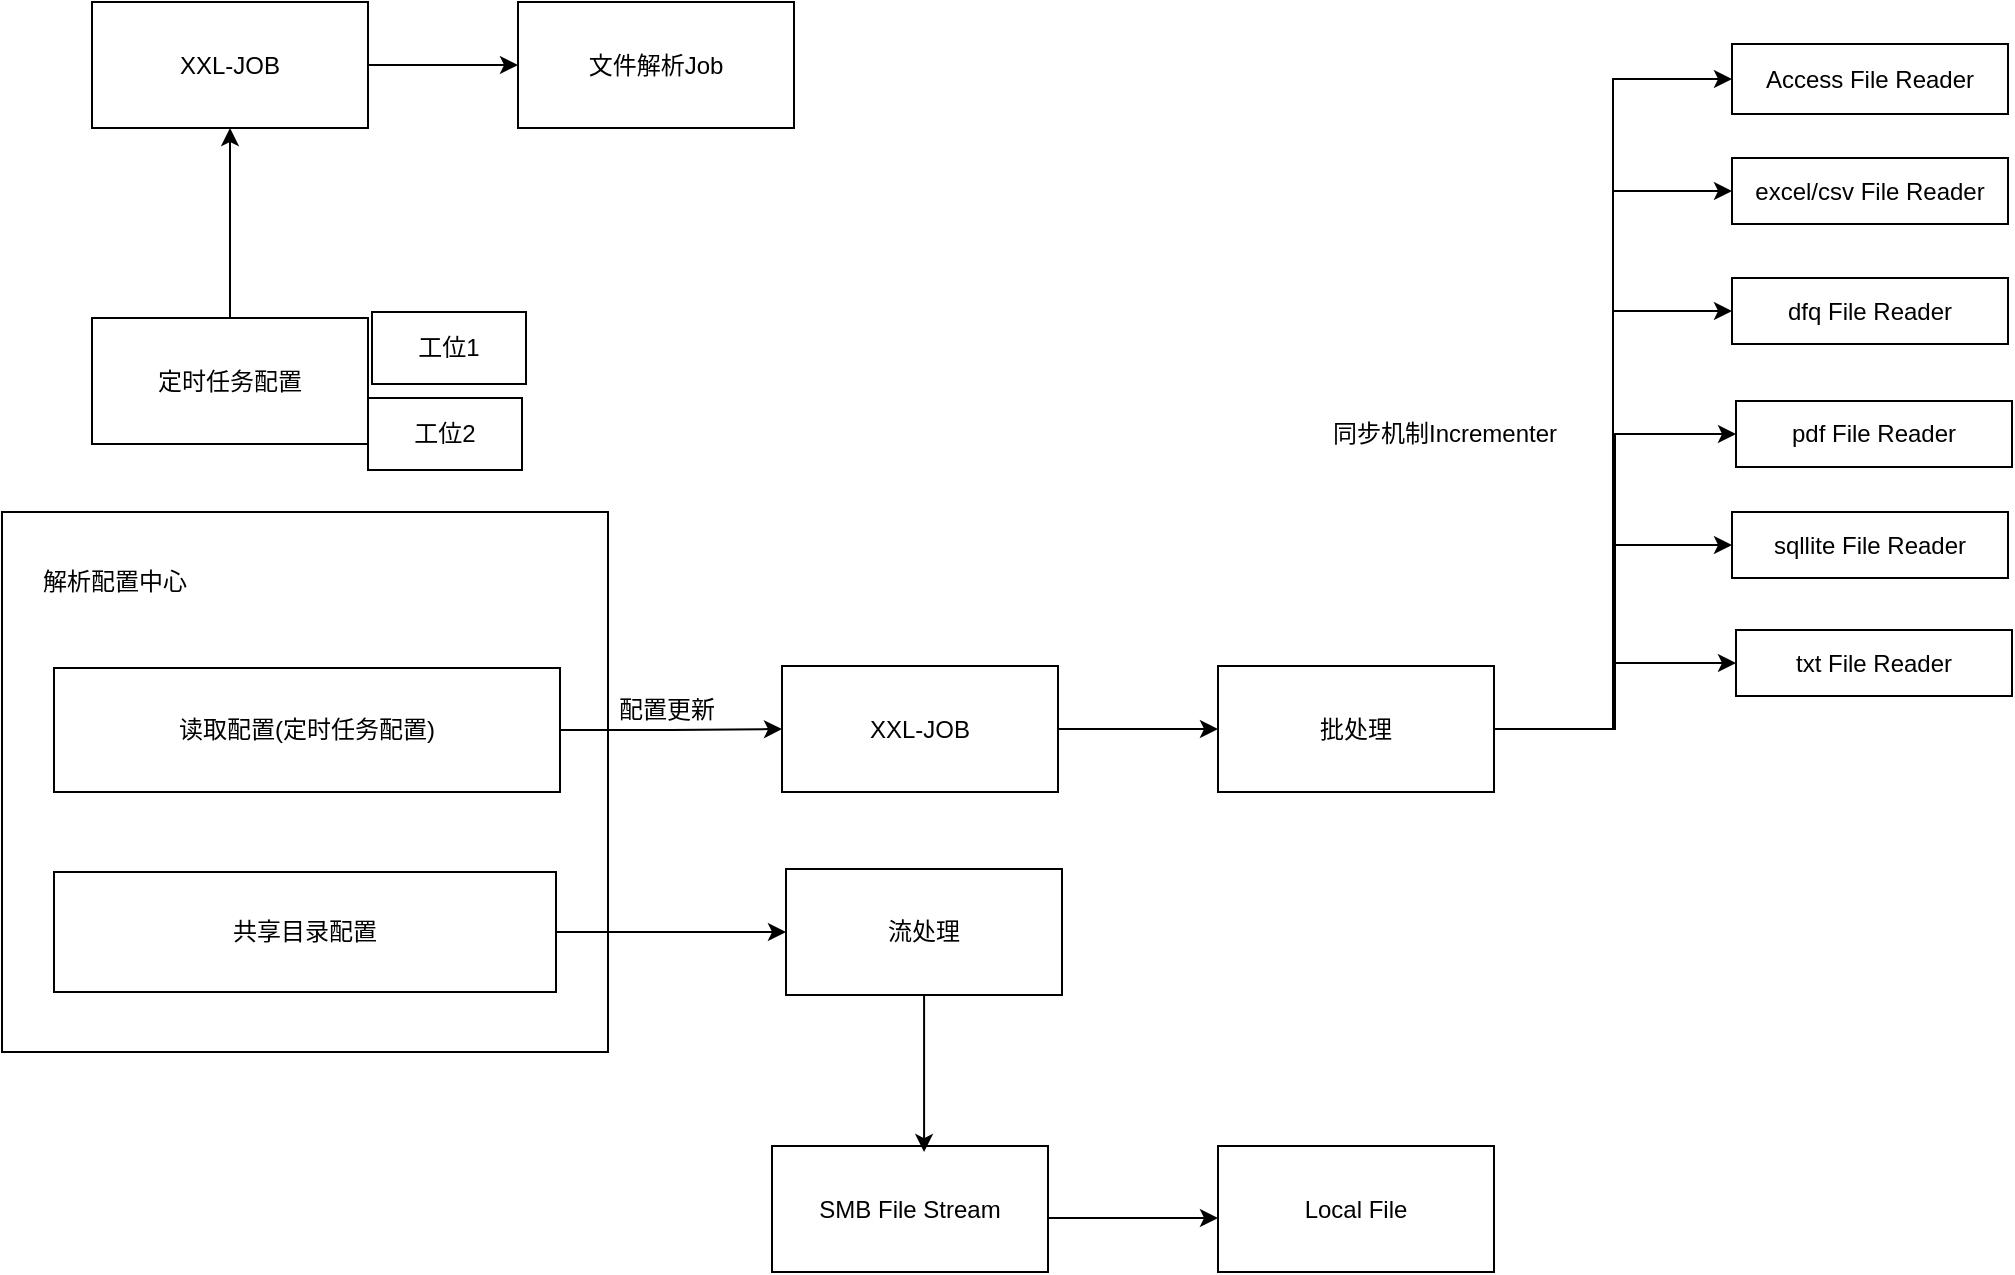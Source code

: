 <mxfile version="23.0.1" type="github">
  <diagram name="第 1 页" id="E18fr_xLtNIzuxxG0h2K">
    <mxGraphModel dx="1543" dy="759" grid="0" gridSize="10" guides="1" tooltips="1" connect="1" arrows="1" fold="1" page="0" pageScale="1" pageWidth="827" pageHeight="1169" math="0" shadow="0">
      <root>
        <mxCell id="0" />
        <mxCell id="1" parent="0" />
        <mxCell id="7quchR3Gx-VnwM5mNdl0-10" style="edgeStyle=orthogonalEdgeStyle;rounded=0;orthogonalLoop=1;jettySize=auto;html=1;entryX=0.5;entryY=1;entryDx=0;entryDy=0;" edge="1" parent="1" source="7quchR3Gx-VnwM5mNdl0-1" target="7quchR3Gx-VnwM5mNdl0-3">
          <mxGeometry relative="1" as="geometry" />
        </mxCell>
        <mxCell id="7quchR3Gx-VnwM5mNdl0-1" value="定时任务配置" style="rounded=0;whiteSpace=wrap;html=1;" vertex="1" parent="1">
          <mxGeometry x="28" y="333" width="138" height="63" as="geometry" />
        </mxCell>
        <mxCell id="7quchR3Gx-VnwM5mNdl0-2" value="文件解析Job" style="rounded=0;whiteSpace=wrap;html=1;" vertex="1" parent="1">
          <mxGeometry x="241" y="175" width="138" height="63" as="geometry" />
        </mxCell>
        <mxCell id="7quchR3Gx-VnwM5mNdl0-11" style="edgeStyle=orthogonalEdgeStyle;rounded=0;orthogonalLoop=1;jettySize=auto;html=1;" edge="1" parent="1" source="7quchR3Gx-VnwM5mNdl0-3" target="7quchR3Gx-VnwM5mNdl0-2">
          <mxGeometry relative="1" as="geometry" />
        </mxCell>
        <mxCell id="7quchR3Gx-VnwM5mNdl0-3" value="XXL-JOB" style="rounded=0;whiteSpace=wrap;html=1;" vertex="1" parent="1">
          <mxGeometry x="28" y="175" width="138" height="63" as="geometry" />
        </mxCell>
        <mxCell id="7quchR3Gx-VnwM5mNdl0-33" style="edgeStyle=orthogonalEdgeStyle;rounded=0;orthogonalLoop=1;jettySize=auto;html=1;" edge="1" parent="1" source="7quchR3Gx-VnwM5mNdl0-13" target="7quchR3Gx-VnwM5mNdl0-32">
          <mxGeometry relative="1" as="geometry">
            <Array as="points">
              <mxPoint x="559" y="783" />
              <mxPoint x="559" y="783" />
            </Array>
          </mxGeometry>
        </mxCell>
        <mxCell id="7quchR3Gx-VnwM5mNdl0-13" value="SMB File Stream" style="rounded=0;whiteSpace=wrap;html=1;" vertex="1" parent="1">
          <mxGeometry x="368" y="747" width="138" height="63" as="geometry" />
        </mxCell>
        <mxCell id="7quchR3Gx-VnwM5mNdl0-17" value="工位1" style="rounded=0;whiteSpace=wrap;html=1;" vertex="1" parent="1">
          <mxGeometry x="168" y="330" width="77" height="36" as="geometry" />
        </mxCell>
        <mxCell id="7quchR3Gx-VnwM5mNdl0-19" value="工位2" style="rounded=0;whiteSpace=wrap;html=1;" vertex="1" parent="1">
          <mxGeometry x="166" y="373" width="77" height="36" as="geometry" />
        </mxCell>
        <mxCell id="7quchR3Gx-VnwM5mNdl0-20" value="" style="rounded=0;whiteSpace=wrap;html=1;" vertex="1" parent="1">
          <mxGeometry x="-17" y="430" width="303" height="270" as="geometry" />
        </mxCell>
        <mxCell id="7quchR3Gx-VnwM5mNdl0-21" value="解析配置中心" style="text;html=1;align=center;verticalAlign=middle;resizable=0;points=[];autosize=1;strokeColor=none;fillColor=none;" vertex="1" parent="1">
          <mxGeometry x="-6" y="452" width="90" height="26" as="geometry" />
        </mxCell>
        <mxCell id="7quchR3Gx-VnwM5mNdl0-25" style="edgeStyle=orthogonalEdgeStyle;rounded=0;orthogonalLoop=1;jettySize=auto;html=1;" edge="1" parent="1" source="7quchR3Gx-VnwM5mNdl0-22" target="7quchR3Gx-VnwM5mNdl0-24">
          <mxGeometry relative="1" as="geometry" />
        </mxCell>
        <mxCell id="7quchR3Gx-VnwM5mNdl0-22" value="读取配置(定时任务配置)" style="rounded=0;whiteSpace=wrap;html=1;" vertex="1" parent="1">
          <mxGeometry x="9" y="508" width="253" height="62" as="geometry" />
        </mxCell>
        <mxCell id="7quchR3Gx-VnwM5mNdl0-27" style="edgeStyle=orthogonalEdgeStyle;rounded=0;orthogonalLoop=1;jettySize=auto;html=1;" edge="1" parent="1" source="7quchR3Gx-VnwM5mNdl0-23" target="7quchR3Gx-VnwM5mNdl0-26">
          <mxGeometry relative="1" as="geometry" />
        </mxCell>
        <mxCell id="7quchR3Gx-VnwM5mNdl0-23" value="共享目录配置" style="rounded=0;whiteSpace=wrap;html=1;" vertex="1" parent="1">
          <mxGeometry x="9" y="610" width="251" height="60" as="geometry" />
        </mxCell>
        <mxCell id="7quchR3Gx-VnwM5mNdl0-36" style="edgeStyle=orthogonalEdgeStyle;rounded=0;orthogonalLoop=1;jettySize=auto;html=1;" edge="1" parent="1" source="7quchR3Gx-VnwM5mNdl0-24" target="7quchR3Gx-VnwM5mNdl0-34">
          <mxGeometry relative="1" as="geometry" />
        </mxCell>
        <mxCell id="7quchR3Gx-VnwM5mNdl0-24" value="XXL-JOB" style="rounded=0;whiteSpace=wrap;html=1;" vertex="1" parent="1">
          <mxGeometry x="373" y="507" width="138" height="63" as="geometry" />
        </mxCell>
        <mxCell id="7quchR3Gx-VnwM5mNdl0-26" value="流处理" style="rounded=0;whiteSpace=wrap;html=1;" vertex="1" parent="1">
          <mxGeometry x="375" y="608.5" width="138" height="63" as="geometry" />
        </mxCell>
        <mxCell id="7quchR3Gx-VnwM5mNdl0-28" style="edgeStyle=orthogonalEdgeStyle;rounded=0;orthogonalLoop=1;jettySize=auto;html=1;entryX=0.551;entryY=0.048;entryDx=0;entryDy=0;entryPerimeter=0;" edge="1" parent="1" source="7quchR3Gx-VnwM5mNdl0-26" target="7quchR3Gx-VnwM5mNdl0-13">
          <mxGeometry relative="1" as="geometry" />
        </mxCell>
        <mxCell id="7quchR3Gx-VnwM5mNdl0-32" value="Local File" style="rounded=0;whiteSpace=wrap;html=1;" vertex="1" parent="1">
          <mxGeometry x="591" y="747" width="138" height="63" as="geometry" />
        </mxCell>
        <mxCell id="7quchR3Gx-VnwM5mNdl0-39" style="edgeStyle=orthogonalEdgeStyle;rounded=0;orthogonalLoop=1;jettySize=auto;html=1;entryX=0;entryY=0.5;entryDx=0;entryDy=0;" edge="1" parent="1" source="7quchR3Gx-VnwM5mNdl0-34" target="7quchR3Gx-VnwM5mNdl0-38">
          <mxGeometry relative="1" as="geometry" />
        </mxCell>
        <mxCell id="7quchR3Gx-VnwM5mNdl0-43" style="edgeStyle=orthogonalEdgeStyle;rounded=0;orthogonalLoop=1;jettySize=auto;html=1;entryX=0;entryY=0.5;entryDx=0;entryDy=0;" edge="1" parent="1" source="7quchR3Gx-VnwM5mNdl0-34" target="7quchR3Gx-VnwM5mNdl0-41">
          <mxGeometry relative="1" as="geometry" />
        </mxCell>
        <mxCell id="7quchR3Gx-VnwM5mNdl0-50" style="edgeStyle=orthogonalEdgeStyle;rounded=0;orthogonalLoop=1;jettySize=auto;html=1;entryX=0;entryY=0.5;entryDx=0;entryDy=0;" edge="1" parent="1" source="7quchR3Gx-VnwM5mNdl0-34" target="7quchR3Gx-VnwM5mNdl0-44">
          <mxGeometry relative="1" as="geometry" />
        </mxCell>
        <mxCell id="7quchR3Gx-VnwM5mNdl0-53" style="edgeStyle=orthogonalEdgeStyle;rounded=0;orthogonalLoop=1;jettySize=auto;html=1;entryX=0;entryY=0.5;entryDx=0;entryDy=0;" edge="1" parent="1" source="7quchR3Gx-VnwM5mNdl0-34" target="7quchR3Gx-VnwM5mNdl0-46">
          <mxGeometry relative="1" as="geometry" />
        </mxCell>
        <mxCell id="7quchR3Gx-VnwM5mNdl0-54" style="edgeStyle=orthogonalEdgeStyle;rounded=0;orthogonalLoop=1;jettySize=auto;html=1;entryX=0;entryY=0.5;entryDx=0;entryDy=0;" edge="1" parent="1" source="7quchR3Gx-VnwM5mNdl0-34" target="7quchR3Gx-VnwM5mNdl0-47">
          <mxGeometry relative="1" as="geometry" />
        </mxCell>
        <mxCell id="7quchR3Gx-VnwM5mNdl0-55" style="edgeStyle=orthogonalEdgeStyle;rounded=0;orthogonalLoop=1;jettySize=auto;html=1;" edge="1" parent="1" source="7quchR3Gx-VnwM5mNdl0-34" target="7quchR3Gx-VnwM5mNdl0-48">
          <mxGeometry relative="1" as="geometry" />
        </mxCell>
        <mxCell id="7quchR3Gx-VnwM5mNdl0-34" value="批处理" style="rounded=0;whiteSpace=wrap;html=1;" vertex="1" parent="1">
          <mxGeometry x="591" y="507" width="138" height="63" as="geometry" />
        </mxCell>
        <mxCell id="7quchR3Gx-VnwM5mNdl0-38" value="Access File Reader" style="rounded=0;whiteSpace=wrap;html=1;" vertex="1" parent="1">
          <mxGeometry x="848" y="196" width="138" height="35" as="geometry" />
        </mxCell>
        <mxCell id="7quchR3Gx-VnwM5mNdl0-40" value="配置更新" style="text;html=1;align=center;verticalAlign=middle;resizable=0;points=[];autosize=1;strokeColor=none;fillColor=none;" vertex="1" parent="1">
          <mxGeometry x="282" y="516" width="66" height="26" as="geometry" />
        </mxCell>
        <mxCell id="7quchR3Gx-VnwM5mNdl0-41" value="excel/csv File Reader" style="rounded=0;whiteSpace=wrap;html=1;" vertex="1" parent="1">
          <mxGeometry x="848" y="253" width="138" height="33" as="geometry" />
        </mxCell>
        <mxCell id="7quchR3Gx-VnwM5mNdl0-44" value="dfq File Reader" style="rounded=0;whiteSpace=wrap;html=1;" vertex="1" parent="1">
          <mxGeometry x="848" y="313" width="138" height="33" as="geometry" />
        </mxCell>
        <mxCell id="7quchR3Gx-VnwM5mNdl0-46" value="pdf File Reader" style="rounded=0;whiteSpace=wrap;html=1;" vertex="1" parent="1">
          <mxGeometry x="850" y="374.5" width="138" height="33" as="geometry" />
        </mxCell>
        <mxCell id="7quchR3Gx-VnwM5mNdl0-47" value="sqllite File Reader" style="rounded=0;whiteSpace=wrap;html=1;" vertex="1" parent="1">
          <mxGeometry x="848" y="430" width="138" height="33" as="geometry" />
        </mxCell>
        <mxCell id="7quchR3Gx-VnwM5mNdl0-48" value="txt File Reader" style="rounded=0;whiteSpace=wrap;html=1;" vertex="1" parent="1">
          <mxGeometry x="850" y="489" width="138" height="33" as="geometry" />
        </mxCell>
        <mxCell id="7quchR3Gx-VnwM5mNdl0-52" value="同步机制Incrementer" style="text;html=1;align=center;verticalAlign=middle;resizable=0;points=[];autosize=1;strokeColor=none;fillColor=none;" vertex="1" parent="1">
          <mxGeometry x="639" y="378" width="130" height="26" as="geometry" />
        </mxCell>
      </root>
    </mxGraphModel>
  </diagram>
</mxfile>
